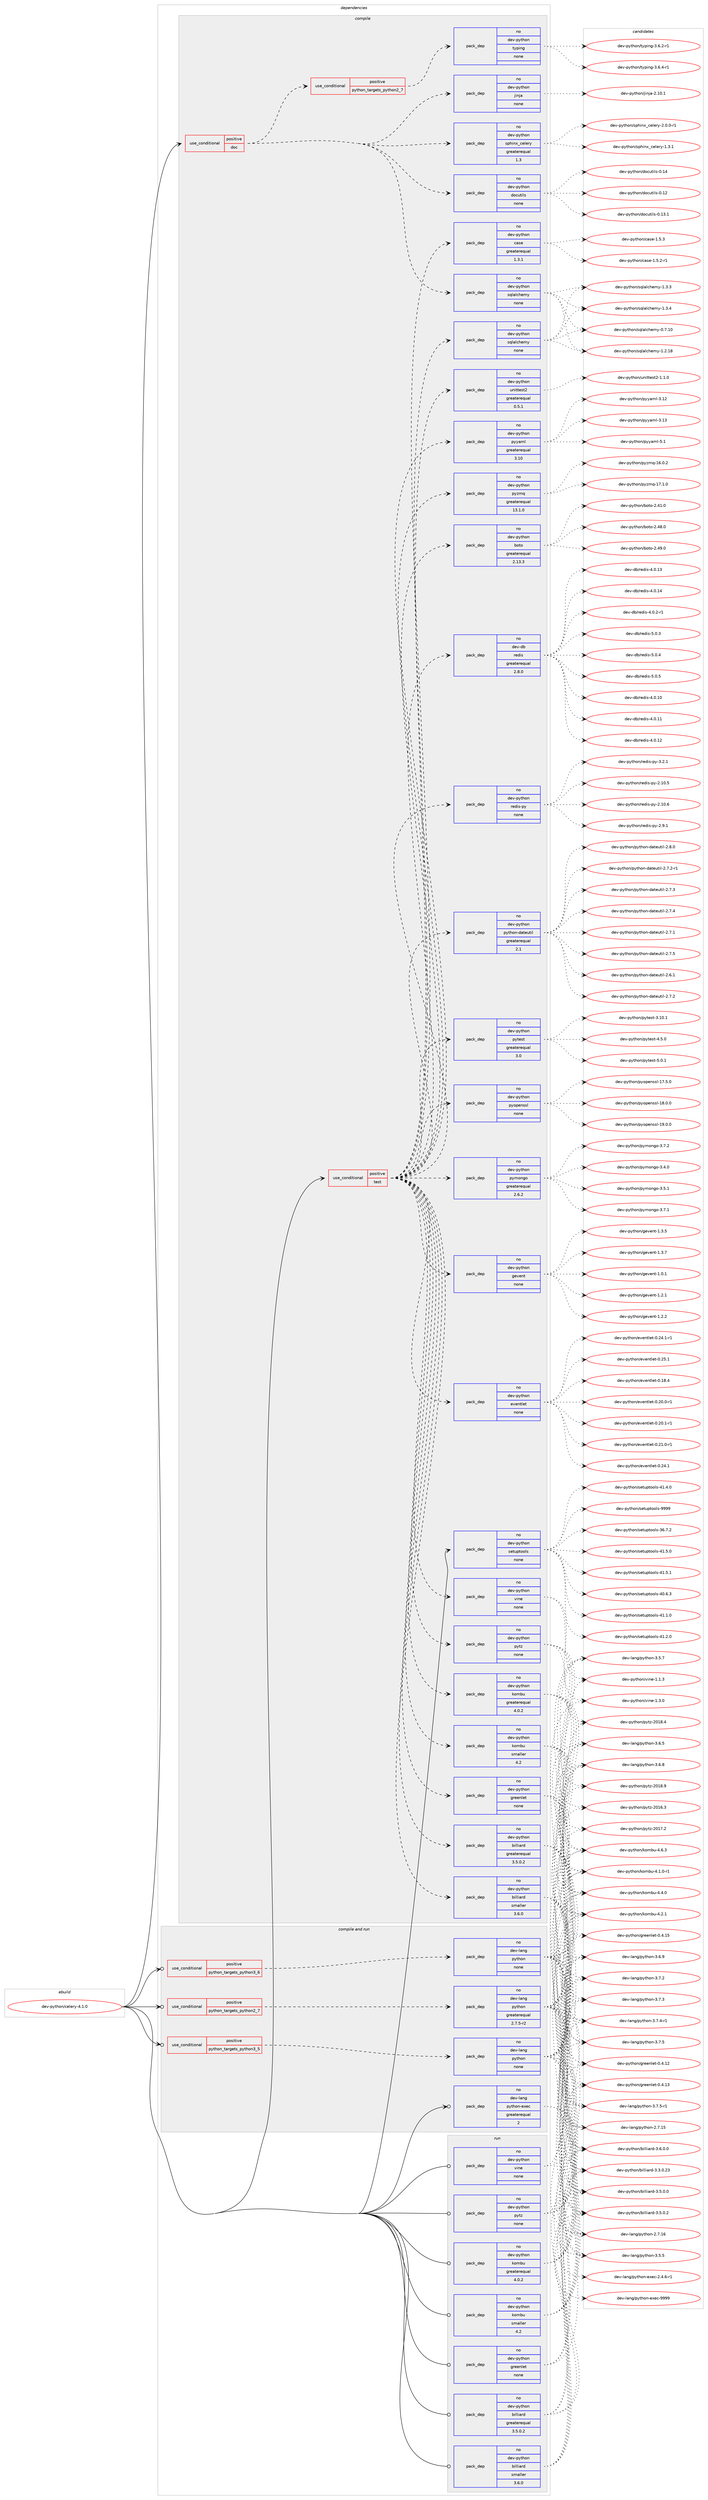 digraph prolog {

# *************
# Graph options
# *************

newrank=true;
concentrate=true;
compound=true;
graph [rankdir=LR,fontname=Helvetica,fontsize=10,ranksep=1.5];#, ranksep=2.5, nodesep=0.2];
edge  [arrowhead=vee];
node  [fontname=Helvetica,fontsize=10];

# **********
# The ebuild
# **********

subgraph cluster_leftcol {
color=gray;
rank=same;
label=<<i>ebuild</i>>;
id [label="dev-python/celery-4.1.0", color=red, width=4, href="../dev-python/celery-4.1.0.svg"];
}

# ****************
# The dependencies
# ****************

subgraph cluster_midcol {
color=gray;
label=<<i>dependencies</i>>;
subgraph cluster_compile {
fillcolor="#eeeeee";
style=filled;
label=<<i>compile</i>>;
subgraph cond137318 {
dependency598255 [label=<<TABLE BORDER="0" CELLBORDER="1" CELLSPACING="0" CELLPADDING="4"><TR><TD ROWSPAN="3" CELLPADDING="10">use_conditional</TD></TR><TR><TD>positive</TD></TR><TR><TD>doc</TD></TR></TABLE>>, shape=none, color=red];
subgraph pack449158 {
dependency598256 [label=<<TABLE BORDER="0" CELLBORDER="1" CELLSPACING="0" CELLPADDING="4" WIDTH="220"><TR><TD ROWSPAN="6" CELLPADDING="30">pack_dep</TD></TR><TR><TD WIDTH="110">no</TD></TR><TR><TD>dev-python</TD></TR><TR><TD>docutils</TD></TR><TR><TD>none</TD></TR><TR><TD></TD></TR></TABLE>>, shape=none, color=blue];
}
dependency598255:e -> dependency598256:w [weight=20,style="dashed",arrowhead="vee"];
subgraph pack449159 {
dependency598257 [label=<<TABLE BORDER="0" CELLBORDER="1" CELLSPACING="0" CELLPADDING="4" WIDTH="220"><TR><TD ROWSPAN="6" CELLPADDING="30">pack_dep</TD></TR><TR><TD WIDTH="110">no</TD></TR><TR><TD>dev-python</TD></TR><TR><TD>sphinx_celery</TD></TR><TR><TD>greaterequal</TD></TR><TR><TD>1.3</TD></TR></TABLE>>, shape=none, color=blue];
}
dependency598255:e -> dependency598257:w [weight=20,style="dashed",arrowhead="vee"];
subgraph pack449160 {
dependency598258 [label=<<TABLE BORDER="0" CELLBORDER="1" CELLSPACING="0" CELLPADDING="4" WIDTH="220"><TR><TD ROWSPAN="6" CELLPADDING="30">pack_dep</TD></TR><TR><TD WIDTH="110">no</TD></TR><TR><TD>dev-python</TD></TR><TR><TD>jinja</TD></TR><TR><TD>none</TD></TR><TR><TD></TD></TR></TABLE>>, shape=none, color=blue];
}
dependency598255:e -> dependency598258:w [weight=20,style="dashed",arrowhead="vee"];
subgraph pack449161 {
dependency598259 [label=<<TABLE BORDER="0" CELLBORDER="1" CELLSPACING="0" CELLPADDING="4" WIDTH="220"><TR><TD ROWSPAN="6" CELLPADDING="30">pack_dep</TD></TR><TR><TD WIDTH="110">no</TD></TR><TR><TD>dev-python</TD></TR><TR><TD>sqlalchemy</TD></TR><TR><TD>none</TD></TR><TR><TD></TD></TR></TABLE>>, shape=none, color=blue];
}
dependency598255:e -> dependency598259:w [weight=20,style="dashed",arrowhead="vee"];
subgraph cond137319 {
dependency598260 [label=<<TABLE BORDER="0" CELLBORDER="1" CELLSPACING="0" CELLPADDING="4"><TR><TD ROWSPAN="3" CELLPADDING="10">use_conditional</TD></TR><TR><TD>positive</TD></TR><TR><TD>python_targets_python2_7</TD></TR></TABLE>>, shape=none, color=red];
subgraph pack449162 {
dependency598261 [label=<<TABLE BORDER="0" CELLBORDER="1" CELLSPACING="0" CELLPADDING="4" WIDTH="220"><TR><TD ROWSPAN="6" CELLPADDING="30">pack_dep</TD></TR><TR><TD WIDTH="110">no</TD></TR><TR><TD>dev-python</TD></TR><TR><TD>typing</TD></TR><TR><TD>none</TD></TR><TR><TD></TD></TR></TABLE>>, shape=none, color=blue];
}
dependency598260:e -> dependency598261:w [weight=20,style="dashed",arrowhead="vee"];
}
dependency598255:e -> dependency598260:w [weight=20,style="dashed",arrowhead="vee"];
}
id:e -> dependency598255:w [weight=20,style="solid",arrowhead="vee"];
subgraph cond137320 {
dependency598262 [label=<<TABLE BORDER="0" CELLBORDER="1" CELLSPACING="0" CELLPADDING="4"><TR><TD ROWSPAN="3" CELLPADDING="10">use_conditional</TD></TR><TR><TD>positive</TD></TR><TR><TD>test</TD></TR></TABLE>>, shape=none, color=red];
subgraph pack449163 {
dependency598263 [label=<<TABLE BORDER="0" CELLBORDER="1" CELLSPACING="0" CELLPADDING="4" WIDTH="220"><TR><TD ROWSPAN="6" CELLPADDING="30">pack_dep</TD></TR><TR><TD WIDTH="110">no</TD></TR><TR><TD>dev-python</TD></TR><TR><TD>kombu</TD></TR><TR><TD>smaller</TD></TR><TR><TD>4.2</TD></TR></TABLE>>, shape=none, color=blue];
}
dependency598262:e -> dependency598263:w [weight=20,style="dashed",arrowhead="vee"];
subgraph pack449164 {
dependency598264 [label=<<TABLE BORDER="0" CELLBORDER="1" CELLSPACING="0" CELLPADDING="4" WIDTH="220"><TR><TD ROWSPAN="6" CELLPADDING="30">pack_dep</TD></TR><TR><TD WIDTH="110">no</TD></TR><TR><TD>dev-python</TD></TR><TR><TD>kombu</TD></TR><TR><TD>greaterequal</TD></TR><TR><TD>4.0.2</TD></TR></TABLE>>, shape=none, color=blue];
}
dependency598262:e -> dependency598264:w [weight=20,style="dashed",arrowhead="vee"];
subgraph pack449165 {
dependency598265 [label=<<TABLE BORDER="0" CELLBORDER="1" CELLSPACING="0" CELLPADDING="4" WIDTH="220"><TR><TD ROWSPAN="6" CELLPADDING="30">pack_dep</TD></TR><TR><TD WIDTH="110">no</TD></TR><TR><TD>dev-python</TD></TR><TR><TD>billiard</TD></TR><TR><TD>greaterequal</TD></TR><TR><TD>3.5.0.2</TD></TR></TABLE>>, shape=none, color=blue];
}
dependency598262:e -> dependency598265:w [weight=20,style="dashed",arrowhead="vee"];
subgraph pack449166 {
dependency598266 [label=<<TABLE BORDER="0" CELLBORDER="1" CELLSPACING="0" CELLPADDING="4" WIDTH="220"><TR><TD ROWSPAN="6" CELLPADDING="30">pack_dep</TD></TR><TR><TD WIDTH="110">no</TD></TR><TR><TD>dev-python</TD></TR><TR><TD>billiard</TD></TR><TR><TD>smaller</TD></TR><TR><TD>3.6.0</TD></TR></TABLE>>, shape=none, color=blue];
}
dependency598262:e -> dependency598266:w [weight=20,style="dashed",arrowhead="vee"];
subgraph pack449167 {
dependency598267 [label=<<TABLE BORDER="0" CELLBORDER="1" CELLSPACING="0" CELLPADDING="4" WIDTH="220"><TR><TD ROWSPAN="6" CELLPADDING="30">pack_dep</TD></TR><TR><TD WIDTH="110">no</TD></TR><TR><TD>dev-python</TD></TR><TR><TD>pytz</TD></TR><TR><TD>none</TD></TR><TR><TD></TD></TR></TABLE>>, shape=none, color=blue];
}
dependency598262:e -> dependency598267:w [weight=20,style="dashed",arrowhead="vee"];
subgraph pack449168 {
dependency598268 [label=<<TABLE BORDER="0" CELLBORDER="1" CELLSPACING="0" CELLPADDING="4" WIDTH="220"><TR><TD ROWSPAN="6" CELLPADDING="30">pack_dep</TD></TR><TR><TD WIDTH="110">no</TD></TR><TR><TD>dev-python</TD></TR><TR><TD>greenlet</TD></TR><TR><TD>none</TD></TR><TR><TD></TD></TR></TABLE>>, shape=none, color=blue];
}
dependency598262:e -> dependency598268:w [weight=20,style="dashed",arrowhead="vee"];
subgraph pack449169 {
dependency598269 [label=<<TABLE BORDER="0" CELLBORDER="1" CELLSPACING="0" CELLPADDING="4" WIDTH="220"><TR><TD ROWSPAN="6" CELLPADDING="30">pack_dep</TD></TR><TR><TD WIDTH="110">no</TD></TR><TR><TD>dev-python</TD></TR><TR><TD>vine</TD></TR><TR><TD>none</TD></TR><TR><TD></TD></TR></TABLE>>, shape=none, color=blue];
}
dependency598262:e -> dependency598269:w [weight=20,style="dashed",arrowhead="vee"];
subgraph pack449170 {
dependency598270 [label=<<TABLE BORDER="0" CELLBORDER="1" CELLSPACING="0" CELLPADDING="4" WIDTH="220"><TR><TD ROWSPAN="6" CELLPADDING="30">pack_dep</TD></TR><TR><TD WIDTH="110">no</TD></TR><TR><TD>dev-python</TD></TR><TR><TD>case</TD></TR><TR><TD>greaterequal</TD></TR><TR><TD>1.3.1</TD></TR></TABLE>>, shape=none, color=blue];
}
dependency598262:e -> dependency598270:w [weight=20,style="dashed",arrowhead="vee"];
subgraph pack449171 {
dependency598271 [label=<<TABLE BORDER="0" CELLBORDER="1" CELLSPACING="0" CELLPADDING="4" WIDTH="220"><TR><TD ROWSPAN="6" CELLPADDING="30">pack_dep</TD></TR><TR><TD WIDTH="110">no</TD></TR><TR><TD>dev-python</TD></TR><TR><TD>eventlet</TD></TR><TR><TD>none</TD></TR><TR><TD></TD></TR></TABLE>>, shape=none, color=blue];
}
dependency598262:e -> dependency598271:w [weight=20,style="dashed",arrowhead="vee"];
subgraph pack449172 {
dependency598272 [label=<<TABLE BORDER="0" CELLBORDER="1" CELLSPACING="0" CELLPADDING="4" WIDTH="220"><TR><TD ROWSPAN="6" CELLPADDING="30">pack_dep</TD></TR><TR><TD WIDTH="110">no</TD></TR><TR><TD>dev-python</TD></TR><TR><TD>gevent</TD></TR><TR><TD>none</TD></TR><TR><TD></TD></TR></TABLE>>, shape=none, color=blue];
}
dependency598262:e -> dependency598272:w [weight=20,style="dashed",arrowhead="vee"];
subgraph pack449173 {
dependency598273 [label=<<TABLE BORDER="0" CELLBORDER="1" CELLSPACING="0" CELLPADDING="4" WIDTH="220"><TR><TD ROWSPAN="6" CELLPADDING="30">pack_dep</TD></TR><TR><TD WIDTH="110">no</TD></TR><TR><TD>dev-python</TD></TR><TR><TD>pymongo</TD></TR><TR><TD>greaterequal</TD></TR><TR><TD>2.6.2</TD></TR></TABLE>>, shape=none, color=blue];
}
dependency598262:e -> dependency598273:w [weight=20,style="dashed",arrowhead="vee"];
subgraph pack449174 {
dependency598274 [label=<<TABLE BORDER="0" CELLBORDER="1" CELLSPACING="0" CELLPADDING="4" WIDTH="220"><TR><TD ROWSPAN="6" CELLPADDING="30">pack_dep</TD></TR><TR><TD WIDTH="110">no</TD></TR><TR><TD>dev-python</TD></TR><TR><TD>pyopenssl</TD></TR><TR><TD>none</TD></TR><TR><TD></TD></TR></TABLE>>, shape=none, color=blue];
}
dependency598262:e -> dependency598274:w [weight=20,style="dashed",arrowhead="vee"];
subgraph pack449175 {
dependency598275 [label=<<TABLE BORDER="0" CELLBORDER="1" CELLSPACING="0" CELLPADDING="4" WIDTH="220"><TR><TD ROWSPAN="6" CELLPADDING="30">pack_dep</TD></TR><TR><TD WIDTH="110">no</TD></TR><TR><TD>dev-python</TD></TR><TR><TD>pytest</TD></TR><TR><TD>greaterequal</TD></TR><TR><TD>3.0</TD></TR></TABLE>>, shape=none, color=blue];
}
dependency598262:e -> dependency598275:w [weight=20,style="dashed",arrowhead="vee"];
subgraph pack449176 {
dependency598276 [label=<<TABLE BORDER="0" CELLBORDER="1" CELLSPACING="0" CELLPADDING="4" WIDTH="220"><TR><TD ROWSPAN="6" CELLPADDING="30">pack_dep</TD></TR><TR><TD WIDTH="110">no</TD></TR><TR><TD>dev-python</TD></TR><TR><TD>python-dateutil</TD></TR><TR><TD>greaterequal</TD></TR><TR><TD>2.1</TD></TR></TABLE>>, shape=none, color=blue];
}
dependency598262:e -> dependency598276:w [weight=20,style="dashed",arrowhead="vee"];
subgraph pack449177 {
dependency598277 [label=<<TABLE BORDER="0" CELLBORDER="1" CELLSPACING="0" CELLPADDING="4" WIDTH="220"><TR><TD ROWSPAN="6" CELLPADDING="30">pack_dep</TD></TR><TR><TD WIDTH="110">no</TD></TR><TR><TD>dev-python</TD></TR><TR><TD>sqlalchemy</TD></TR><TR><TD>none</TD></TR><TR><TD></TD></TR></TABLE>>, shape=none, color=blue];
}
dependency598262:e -> dependency598277:w [weight=20,style="dashed",arrowhead="vee"];
subgraph pack449178 {
dependency598278 [label=<<TABLE BORDER="0" CELLBORDER="1" CELLSPACING="0" CELLPADDING="4" WIDTH="220"><TR><TD ROWSPAN="6" CELLPADDING="30">pack_dep</TD></TR><TR><TD WIDTH="110">no</TD></TR><TR><TD>dev-python</TD></TR><TR><TD>redis-py</TD></TR><TR><TD>none</TD></TR><TR><TD></TD></TR></TABLE>>, shape=none, color=blue];
}
dependency598262:e -> dependency598278:w [weight=20,style="dashed",arrowhead="vee"];
subgraph pack449179 {
dependency598279 [label=<<TABLE BORDER="0" CELLBORDER="1" CELLSPACING="0" CELLPADDING="4" WIDTH="220"><TR><TD ROWSPAN="6" CELLPADDING="30">pack_dep</TD></TR><TR><TD WIDTH="110">no</TD></TR><TR><TD>dev-db</TD></TR><TR><TD>redis</TD></TR><TR><TD>greaterequal</TD></TR><TR><TD>2.8.0</TD></TR></TABLE>>, shape=none, color=blue];
}
dependency598262:e -> dependency598279:w [weight=20,style="dashed",arrowhead="vee"];
subgraph pack449180 {
dependency598280 [label=<<TABLE BORDER="0" CELLBORDER="1" CELLSPACING="0" CELLPADDING="4" WIDTH="220"><TR><TD ROWSPAN="6" CELLPADDING="30">pack_dep</TD></TR><TR><TD WIDTH="110">no</TD></TR><TR><TD>dev-python</TD></TR><TR><TD>boto</TD></TR><TR><TD>greaterequal</TD></TR><TR><TD>2.13.3</TD></TR></TABLE>>, shape=none, color=blue];
}
dependency598262:e -> dependency598280:w [weight=20,style="dashed",arrowhead="vee"];
subgraph pack449181 {
dependency598281 [label=<<TABLE BORDER="0" CELLBORDER="1" CELLSPACING="0" CELLPADDING="4" WIDTH="220"><TR><TD ROWSPAN="6" CELLPADDING="30">pack_dep</TD></TR><TR><TD WIDTH="110">no</TD></TR><TR><TD>dev-python</TD></TR><TR><TD>pyzmq</TD></TR><TR><TD>greaterequal</TD></TR><TR><TD>13.1.0</TD></TR></TABLE>>, shape=none, color=blue];
}
dependency598262:e -> dependency598281:w [weight=20,style="dashed",arrowhead="vee"];
subgraph pack449182 {
dependency598282 [label=<<TABLE BORDER="0" CELLBORDER="1" CELLSPACING="0" CELLPADDING="4" WIDTH="220"><TR><TD ROWSPAN="6" CELLPADDING="30">pack_dep</TD></TR><TR><TD WIDTH="110">no</TD></TR><TR><TD>dev-python</TD></TR><TR><TD>pyyaml</TD></TR><TR><TD>greaterequal</TD></TR><TR><TD>3.10</TD></TR></TABLE>>, shape=none, color=blue];
}
dependency598262:e -> dependency598282:w [weight=20,style="dashed",arrowhead="vee"];
subgraph pack449183 {
dependency598283 [label=<<TABLE BORDER="0" CELLBORDER="1" CELLSPACING="0" CELLPADDING="4" WIDTH="220"><TR><TD ROWSPAN="6" CELLPADDING="30">pack_dep</TD></TR><TR><TD WIDTH="110">no</TD></TR><TR><TD>dev-python</TD></TR><TR><TD>unittest2</TD></TR><TR><TD>greaterequal</TD></TR><TR><TD>0.5.1</TD></TR></TABLE>>, shape=none, color=blue];
}
dependency598262:e -> dependency598283:w [weight=20,style="dashed",arrowhead="vee"];
}
id:e -> dependency598262:w [weight=20,style="solid",arrowhead="vee"];
subgraph pack449184 {
dependency598284 [label=<<TABLE BORDER="0" CELLBORDER="1" CELLSPACING="0" CELLPADDING="4" WIDTH="220"><TR><TD ROWSPAN="6" CELLPADDING="30">pack_dep</TD></TR><TR><TD WIDTH="110">no</TD></TR><TR><TD>dev-python</TD></TR><TR><TD>setuptools</TD></TR><TR><TD>none</TD></TR><TR><TD></TD></TR></TABLE>>, shape=none, color=blue];
}
id:e -> dependency598284:w [weight=20,style="solid",arrowhead="vee"];
}
subgraph cluster_compileandrun {
fillcolor="#eeeeee";
style=filled;
label=<<i>compile and run</i>>;
subgraph cond137321 {
dependency598285 [label=<<TABLE BORDER="0" CELLBORDER="1" CELLSPACING="0" CELLPADDING="4"><TR><TD ROWSPAN="3" CELLPADDING="10">use_conditional</TD></TR><TR><TD>positive</TD></TR><TR><TD>python_targets_python2_7</TD></TR></TABLE>>, shape=none, color=red];
subgraph pack449185 {
dependency598286 [label=<<TABLE BORDER="0" CELLBORDER="1" CELLSPACING="0" CELLPADDING="4" WIDTH="220"><TR><TD ROWSPAN="6" CELLPADDING="30">pack_dep</TD></TR><TR><TD WIDTH="110">no</TD></TR><TR><TD>dev-lang</TD></TR><TR><TD>python</TD></TR><TR><TD>greaterequal</TD></TR><TR><TD>2.7.5-r2</TD></TR></TABLE>>, shape=none, color=blue];
}
dependency598285:e -> dependency598286:w [weight=20,style="dashed",arrowhead="vee"];
}
id:e -> dependency598285:w [weight=20,style="solid",arrowhead="odotvee"];
subgraph cond137322 {
dependency598287 [label=<<TABLE BORDER="0" CELLBORDER="1" CELLSPACING="0" CELLPADDING="4"><TR><TD ROWSPAN="3" CELLPADDING="10">use_conditional</TD></TR><TR><TD>positive</TD></TR><TR><TD>python_targets_python3_5</TD></TR></TABLE>>, shape=none, color=red];
subgraph pack449186 {
dependency598288 [label=<<TABLE BORDER="0" CELLBORDER="1" CELLSPACING="0" CELLPADDING="4" WIDTH="220"><TR><TD ROWSPAN="6" CELLPADDING="30">pack_dep</TD></TR><TR><TD WIDTH="110">no</TD></TR><TR><TD>dev-lang</TD></TR><TR><TD>python</TD></TR><TR><TD>none</TD></TR><TR><TD></TD></TR></TABLE>>, shape=none, color=blue];
}
dependency598287:e -> dependency598288:w [weight=20,style="dashed",arrowhead="vee"];
}
id:e -> dependency598287:w [weight=20,style="solid",arrowhead="odotvee"];
subgraph cond137323 {
dependency598289 [label=<<TABLE BORDER="0" CELLBORDER="1" CELLSPACING="0" CELLPADDING="4"><TR><TD ROWSPAN="3" CELLPADDING="10">use_conditional</TD></TR><TR><TD>positive</TD></TR><TR><TD>python_targets_python3_6</TD></TR></TABLE>>, shape=none, color=red];
subgraph pack449187 {
dependency598290 [label=<<TABLE BORDER="0" CELLBORDER="1" CELLSPACING="0" CELLPADDING="4" WIDTH="220"><TR><TD ROWSPAN="6" CELLPADDING="30">pack_dep</TD></TR><TR><TD WIDTH="110">no</TD></TR><TR><TD>dev-lang</TD></TR><TR><TD>python</TD></TR><TR><TD>none</TD></TR><TR><TD></TD></TR></TABLE>>, shape=none, color=blue];
}
dependency598289:e -> dependency598290:w [weight=20,style="dashed",arrowhead="vee"];
}
id:e -> dependency598289:w [weight=20,style="solid",arrowhead="odotvee"];
subgraph pack449188 {
dependency598291 [label=<<TABLE BORDER="0" CELLBORDER="1" CELLSPACING="0" CELLPADDING="4" WIDTH="220"><TR><TD ROWSPAN="6" CELLPADDING="30">pack_dep</TD></TR><TR><TD WIDTH="110">no</TD></TR><TR><TD>dev-lang</TD></TR><TR><TD>python-exec</TD></TR><TR><TD>greaterequal</TD></TR><TR><TD>2</TD></TR></TABLE>>, shape=none, color=blue];
}
id:e -> dependency598291:w [weight=20,style="solid",arrowhead="odotvee"];
}
subgraph cluster_run {
fillcolor="#eeeeee";
style=filled;
label=<<i>run</i>>;
subgraph pack449189 {
dependency598292 [label=<<TABLE BORDER="0" CELLBORDER="1" CELLSPACING="0" CELLPADDING="4" WIDTH="220"><TR><TD ROWSPAN="6" CELLPADDING="30">pack_dep</TD></TR><TR><TD WIDTH="110">no</TD></TR><TR><TD>dev-python</TD></TR><TR><TD>billiard</TD></TR><TR><TD>greaterequal</TD></TR><TR><TD>3.5.0.2</TD></TR></TABLE>>, shape=none, color=blue];
}
id:e -> dependency598292:w [weight=20,style="solid",arrowhead="odot"];
subgraph pack449190 {
dependency598293 [label=<<TABLE BORDER="0" CELLBORDER="1" CELLSPACING="0" CELLPADDING="4" WIDTH="220"><TR><TD ROWSPAN="6" CELLPADDING="30">pack_dep</TD></TR><TR><TD WIDTH="110">no</TD></TR><TR><TD>dev-python</TD></TR><TR><TD>billiard</TD></TR><TR><TD>smaller</TD></TR><TR><TD>3.6.0</TD></TR></TABLE>>, shape=none, color=blue];
}
id:e -> dependency598293:w [weight=20,style="solid",arrowhead="odot"];
subgraph pack449191 {
dependency598294 [label=<<TABLE BORDER="0" CELLBORDER="1" CELLSPACING="0" CELLPADDING="4" WIDTH="220"><TR><TD ROWSPAN="6" CELLPADDING="30">pack_dep</TD></TR><TR><TD WIDTH="110">no</TD></TR><TR><TD>dev-python</TD></TR><TR><TD>greenlet</TD></TR><TR><TD>none</TD></TR><TR><TD></TD></TR></TABLE>>, shape=none, color=blue];
}
id:e -> dependency598294:w [weight=20,style="solid",arrowhead="odot"];
subgraph pack449192 {
dependency598295 [label=<<TABLE BORDER="0" CELLBORDER="1" CELLSPACING="0" CELLPADDING="4" WIDTH="220"><TR><TD ROWSPAN="6" CELLPADDING="30">pack_dep</TD></TR><TR><TD WIDTH="110">no</TD></TR><TR><TD>dev-python</TD></TR><TR><TD>kombu</TD></TR><TR><TD>greaterequal</TD></TR><TR><TD>4.0.2</TD></TR></TABLE>>, shape=none, color=blue];
}
id:e -> dependency598295:w [weight=20,style="solid",arrowhead="odot"];
subgraph pack449193 {
dependency598296 [label=<<TABLE BORDER="0" CELLBORDER="1" CELLSPACING="0" CELLPADDING="4" WIDTH="220"><TR><TD ROWSPAN="6" CELLPADDING="30">pack_dep</TD></TR><TR><TD WIDTH="110">no</TD></TR><TR><TD>dev-python</TD></TR><TR><TD>kombu</TD></TR><TR><TD>smaller</TD></TR><TR><TD>4.2</TD></TR></TABLE>>, shape=none, color=blue];
}
id:e -> dependency598296:w [weight=20,style="solid",arrowhead="odot"];
subgraph pack449194 {
dependency598297 [label=<<TABLE BORDER="0" CELLBORDER="1" CELLSPACING="0" CELLPADDING="4" WIDTH="220"><TR><TD ROWSPAN="6" CELLPADDING="30">pack_dep</TD></TR><TR><TD WIDTH="110">no</TD></TR><TR><TD>dev-python</TD></TR><TR><TD>pytz</TD></TR><TR><TD>none</TD></TR><TR><TD></TD></TR></TABLE>>, shape=none, color=blue];
}
id:e -> dependency598297:w [weight=20,style="solid",arrowhead="odot"];
subgraph pack449195 {
dependency598298 [label=<<TABLE BORDER="0" CELLBORDER="1" CELLSPACING="0" CELLPADDING="4" WIDTH="220"><TR><TD ROWSPAN="6" CELLPADDING="30">pack_dep</TD></TR><TR><TD WIDTH="110">no</TD></TR><TR><TD>dev-python</TD></TR><TR><TD>vine</TD></TR><TR><TD>none</TD></TR><TR><TD></TD></TR></TABLE>>, shape=none, color=blue];
}
id:e -> dependency598298:w [weight=20,style="solid",arrowhead="odot"];
}
}

# **************
# The candidates
# **************

subgraph cluster_choices {
rank=same;
color=gray;
label=<<i>candidates</i>>;

subgraph choice449158 {
color=black;
nodesep=1;
choice1001011184511212111610411111047100111991171161051081154548464950 [label="dev-python/docutils-0.12", color=red, width=4,href="../dev-python/docutils-0.12.svg"];
choice10010111845112121116104111110471001119911711610510811545484649514649 [label="dev-python/docutils-0.13.1", color=red, width=4,href="../dev-python/docutils-0.13.1.svg"];
choice1001011184511212111610411111047100111991171161051081154548464952 [label="dev-python/docutils-0.14", color=red, width=4,href="../dev-python/docutils-0.14.svg"];
dependency598256:e -> choice1001011184511212111610411111047100111991171161051081154548464950:w [style=dotted,weight="100"];
dependency598256:e -> choice10010111845112121116104111110471001119911711610510811545484649514649:w [style=dotted,weight="100"];
dependency598256:e -> choice1001011184511212111610411111047100111991171161051081154548464952:w [style=dotted,weight="100"];
}
subgraph choice449159 {
color=black;
nodesep=1;
choice10010111845112121116104111110471151121041051101209599101108101114121454946514649 [label="dev-python/sphinx_celery-1.3.1", color=red, width=4,href="../dev-python/sphinx_celery-1.3.1.svg"];
choice100101118451121211161041111104711511210410511012095991011081011141214550464846484511449 [label="dev-python/sphinx_celery-2.0.0-r1", color=red, width=4,href="../dev-python/sphinx_celery-2.0.0-r1.svg"];
dependency598257:e -> choice10010111845112121116104111110471151121041051101209599101108101114121454946514649:w [style=dotted,weight="100"];
dependency598257:e -> choice100101118451121211161041111104711511210410511012095991011081011141214550464846484511449:w [style=dotted,weight="100"];
}
subgraph choice449160 {
color=black;
nodesep=1;
choice10010111845112121116104111110471061051101069745504649484649 [label="dev-python/jinja-2.10.1", color=red, width=4,href="../dev-python/jinja-2.10.1.svg"];
dependency598258:e -> choice10010111845112121116104111110471061051101069745504649484649:w [style=dotted,weight="100"];
}
subgraph choice449161 {
color=black;
nodesep=1;
choice1001011184511212111610411111047115113108971089910410110912145484655464948 [label="dev-python/sqlalchemy-0.7.10", color=red, width=4,href="../dev-python/sqlalchemy-0.7.10.svg"];
choice1001011184511212111610411111047115113108971089910410110912145494650464956 [label="dev-python/sqlalchemy-1.2.18", color=red, width=4,href="../dev-python/sqlalchemy-1.2.18.svg"];
choice10010111845112121116104111110471151131089710899104101109121454946514651 [label="dev-python/sqlalchemy-1.3.3", color=red, width=4,href="../dev-python/sqlalchemy-1.3.3.svg"];
choice10010111845112121116104111110471151131089710899104101109121454946514652 [label="dev-python/sqlalchemy-1.3.4", color=red, width=4,href="../dev-python/sqlalchemy-1.3.4.svg"];
dependency598259:e -> choice1001011184511212111610411111047115113108971089910410110912145484655464948:w [style=dotted,weight="100"];
dependency598259:e -> choice1001011184511212111610411111047115113108971089910410110912145494650464956:w [style=dotted,weight="100"];
dependency598259:e -> choice10010111845112121116104111110471151131089710899104101109121454946514651:w [style=dotted,weight="100"];
dependency598259:e -> choice10010111845112121116104111110471151131089710899104101109121454946514652:w [style=dotted,weight="100"];
}
subgraph choice449162 {
color=black;
nodesep=1;
choice10010111845112121116104111110471161211121051101034551465446504511449 [label="dev-python/typing-3.6.2-r1", color=red, width=4,href="../dev-python/typing-3.6.2-r1.svg"];
choice10010111845112121116104111110471161211121051101034551465446524511449 [label="dev-python/typing-3.6.4-r1", color=red, width=4,href="../dev-python/typing-3.6.4-r1.svg"];
dependency598261:e -> choice10010111845112121116104111110471161211121051101034551465446504511449:w [style=dotted,weight="100"];
dependency598261:e -> choice10010111845112121116104111110471161211121051101034551465446524511449:w [style=dotted,weight="100"];
}
subgraph choice449163 {
color=black;
nodesep=1;
choice1001011184511212111610411111047107111109981174552464946484511449 [label="dev-python/kombu-4.1.0-r1", color=red, width=4,href="../dev-python/kombu-4.1.0-r1.svg"];
choice100101118451121211161041111104710711110998117455246504649 [label="dev-python/kombu-4.2.1", color=red, width=4,href="../dev-python/kombu-4.2.1.svg"];
choice100101118451121211161041111104710711110998117455246524648 [label="dev-python/kombu-4.4.0", color=red, width=4,href="../dev-python/kombu-4.4.0.svg"];
choice100101118451121211161041111104710711110998117455246544651 [label="dev-python/kombu-4.6.3", color=red, width=4,href="../dev-python/kombu-4.6.3.svg"];
dependency598263:e -> choice1001011184511212111610411111047107111109981174552464946484511449:w [style=dotted,weight="100"];
dependency598263:e -> choice100101118451121211161041111104710711110998117455246504649:w [style=dotted,weight="100"];
dependency598263:e -> choice100101118451121211161041111104710711110998117455246524648:w [style=dotted,weight="100"];
dependency598263:e -> choice100101118451121211161041111104710711110998117455246544651:w [style=dotted,weight="100"];
}
subgraph choice449164 {
color=black;
nodesep=1;
choice1001011184511212111610411111047107111109981174552464946484511449 [label="dev-python/kombu-4.1.0-r1", color=red, width=4,href="../dev-python/kombu-4.1.0-r1.svg"];
choice100101118451121211161041111104710711110998117455246504649 [label="dev-python/kombu-4.2.1", color=red, width=4,href="../dev-python/kombu-4.2.1.svg"];
choice100101118451121211161041111104710711110998117455246524648 [label="dev-python/kombu-4.4.0", color=red, width=4,href="../dev-python/kombu-4.4.0.svg"];
choice100101118451121211161041111104710711110998117455246544651 [label="dev-python/kombu-4.6.3", color=red, width=4,href="../dev-python/kombu-4.6.3.svg"];
dependency598264:e -> choice1001011184511212111610411111047107111109981174552464946484511449:w [style=dotted,weight="100"];
dependency598264:e -> choice100101118451121211161041111104710711110998117455246504649:w [style=dotted,weight="100"];
dependency598264:e -> choice100101118451121211161041111104710711110998117455246524648:w [style=dotted,weight="100"];
dependency598264:e -> choice100101118451121211161041111104710711110998117455246544651:w [style=dotted,weight="100"];
}
subgraph choice449165 {
color=black;
nodesep=1;
choice10010111845112121116104111110479810510810810597114100455146514648465051 [label="dev-python/billiard-3.3.0.23", color=red, width=4,href="../dev-python/billiard-3.3.0.23.svg"];
choice100101118451121211161041111104798105108108105971141004551465346484648 [label="dev-python/billiard-3.5.0.0", color=red, width=4,href="../dev-python/billiard-3.5.0.0.svg"];
choice100101118451121211161041111104798105108108105971141004551465346484650 [label="dev-python/billiard-3.5.0.2", color=red, width=4,href="../dev-python/billiard-3.5.0.2.svg"];
choice100101118451121211161041111104798105108108105971141004551465446484648 [label="dev-python/billiard-3.6.0.0", color=red, width=4,href="../dev-python/billiard-3.6.0.0.svg"];
dependency598265:e -> choice10010111845112121116104111110479810510810810597114100455146514648465051:w [style=dotted,weight="100"];
dependency598265:e -> choice100101118451121211161041111104798105108108105971141004551465346484648:w [style=dotted,weight="100"];
dependency598265:e -> choice100101118451121211161041111104798105108108105971141004551465346484650:w [style=dotted,weight="100"];
dependency598265:e -> choice100101118451121211161041111104798105108108105971141004551465446484648:w [style=dotted,weight="100"];
}
subgraph choice449166 {
color=black;
nodesep=1;
choice10010111845112121116104111110479810510810810597114100455146514648465051 [label="dev-python/billiard-3.3.0.23", color=red, width=4,href="../dev-python/billiard-3.3.0.23.svg"];
choice100101118451121211161041111104798105108108105971141004551465346484648 [label="dev-python/billiard-3.5.0.0", color=red, width=4,href="../dev-python/billiard-3.5.0.0.svg"];
choice100101118451121211161041111104798105108108105971141004551465346484650 [label="dev-python/billiard-3.5.0.2", color=red, width=4,href="../dev-python/billiard-3.5.0.2.svg"];
choice100101118451121211161041111104798105108108105971141004551465446484648 [label="dev-python/billiard-3.6.0.0", color=red, width=4,href="../dev-python/billiard-3.6.0.0.svg"];
dependency598266:e -> choice10010111845112121116104111110479810510810810597114100455146514648465051:w [style=dotted,weight="100"];
dependency598266:e -> choice100101118451121211161041111104798105108108105971141004551465346484648:w [style=dotted,weight="100"];
dependency598266:e -> choice100101118451121211161041111104798105108108105971141004551465346484650:w [style=dotted,weight="100"];
dependency598266:e -> choice100101118451121211161041111104798105108108105971141004551465446484648:w [style=dotted,weight="100"];
}
subgraph choice449167 {
color=black;
nodesep=1;
choice100101118451121211161041111104711212111612245504849544651 [label="dev-python/pytz-2016.3", color=red, width=4,href="../dev-python/pytz-2016.3.svg"];
choice100101118451121211161041111104711212111612245504849554650 [label="dev-python/pytz-2017.2", color=red, width=4,href="../dev-python/pytz-2017.2.svg"];
choice100101118451121211161041111104711212111612245504849564652 [label="dev-python/pytz-2018.4", color=red, width=4,href="../dev-python/pytz-2018.4.svg"];
choice100101118451121211161041111104711212111612245504849564657 [label="dev-python/pytz-2018.9", color=red, width=4,href="../dev-python/pytz-2018.9.svg"];
dependency598267:e -> choice100101118451121211161041111104711212111612245504849544651:w [style=dotted,weight="100"];
dependency598267:e -> choice100101118451121211161041111104711212111612245504849554650:w [style=dotted,weight="100"];
dependency598267:e -> choice100101118451121211161041111104711212111612245504849564652:w [style=dotted,weight="100"];
dependency598267:e -> choice100101118451121211161041111104711212111612245504849564657:w [style=dotted,weight="100"];
}
subgraph choice449168 {
color=black;
nodesep=1;
choice100101118451121211161041111104710311410110111010810111645484652464950 [label="dev-python/greenlet-0.4.12", color=red, width=4,href="../dev-python/greenlet-0.4.12.svg"];
choice100101118451121211161041111104710311410110111010810111645484652464951 [label="dev-python/greenlet-0.4.13", color=red, width=4,href="../dev-python/greenlet-0.4.13.svg"];
choice100101118451121211161041111104710311410110111010810111645484652464953 [label="dev-python/greenlet-0.4.15", color=red, width=4,href="../dev-python/greenlet-0.4.15.svg"];
dependency598268:e -> choice100101118451121211161041111104710311410110111010810111645484652464950:w [style=dotted,weight="100"];
dependency598268:e -> choice100101118451121211161041111104710311410110111010810111645484652464951:w [style=dotted,weight="100"];
dependency598268:e -> choice100101118451121211161041111104710311410110111010810111645484652464953:w [style=dotted,weight="100"];
}
subgraph choice449169 {
color=black;
nodesep=1;
choice1001011184511212111610411111047118105110101454946494651 [label="dev-python/vine-1.1.3", color=red, width=4,href="../dev-python/vine-1.1.3.svg"];
choice1001011184511212111610411111047118105110101454946514648 [label="dev-python/vine-1.3.0", color=red, width=4,href="../dev-python/vine-1.3.0.svg"];
dependency598269:e -> choice1001011184511212111610411111047118105110101454946494651:w [style=dotted,weight="100"];
dependency598269:e -> choice1001011184511212111610411111047118105110101454946514648:w [style=dotted,weight="100"];
}
subgraph choice449170 {
color=black;
nodesep=1;
choice100101118451121211161041111104799971151014549465346504511449 [label="dev-python/case-1.5.2-r1", color=red, width=4,href="../dev-python/case-1.5.2-r1.svg"];
choice10010111845112121116104111110479997115101454946534651 [label="dev-python/case-1.5.3", color=red, width=4,href="../dev-python/case-1.5.3.svg"];
dependency598270:e -> choice100101118451121211161041111104799971151014549465346504511449:w [style=dotted,weight="100"];
dependency598270:e -> choice10010111845112121116104111110479997115101454946534651:w [style=dotted,weight="100"];
}
subgraph choice449171 {
color=black;
nodesep=1;
choice100101118451121211161041111104710111810111011610810111645484649564652 [label="dev-python/eventlet-0.18.4", color=red, width=4,href="../dev-python/eventlet-0.18.4.svg"];
choice1001011184511212111610411111047101118101110116108101116454846504846484511449 [label="dev-python/eventlet-0.20.0-r1", color=red, width=4,href="../dev-python/eventlet-0.20.0-r1.svg"];
choice1001011184511212111610411111047101118101110116108101116454846504846494511449 [label="dev-python/eventlet-0.20.1-r1", color=red, width=4,href="../dev-python/eventlet-0.20.1-r1.svg"];
choice1001011184511212111610411111047101118101110116108101116454846504946484511449 [label="dev-python/eventlet-0.21.0-r1", color=red, width=4,href="../dev-python/eventlet-0.21.0-r1.svg"];
choice100101118451121211161041111104710111810111011610810111645484650524649 [label="dev-python/eventlet-0.24.1", color=red, width=4,href="../dev-python/eventlet-0.24.1.svg"];
choice1001011184511212111610411111047101118101110116108101116454846505246494511449 [label="dev-python/eventlet-0.24.1-r1", color=red, width=4,href="../dev-python/eventlet-0.24.1-r1.svg"];
choice100101118451121211161041111104710111810111011610810111645484650534649 [label="dev-python/eventlet-0.25.1", color=red, width=4,href="../dev-python/eventlet-0.25.1.svg"];
dependency598271:e -> choice100101118451121211161041111104710111810111011610810111645484649564652:w [style=dotted,weight="100"];
dependency598271:e -> choice1001011184511212111610411111047101118101110116108101116454846504846484511449:w [style=dotted,weight="100"];
dependency598271:e -> choice1001011184511212111610411111047101118101110116108101116454846504846494511449:w [style=dotted,weight="100"];
dependency598271:e -> choice1001011184511212111610411111047101118101110116108101116454846504946484511449:w [style=dotted,weight="100"];
dependency598271:e -> choice100101118451121211161041111104710111810111011610810111645484650524649:w [style=dotted,weight="100"];
dependency598271:e -> choice1001011184511212111610411111047101118101110116108101116454846505246494511449:w [style=dotted,weight="100"];
dependency598271:e -> choice100101118451121211161041111104710111810111011610810111645484650534649:w [style=dotted,weight="100"];
}
subgraph choice449172 {
color=black;
nodesep=1;
choice1001011184511212111610411111047103101118101110116454946484649 [label="dev-python/gevent-1.0.1", color=red, width=4,href="../dev-python/gevent-1.0.1.svg"];
choice1001011184511212111610411111047103101118101110116454946504649 [label="dev-python/gevent-1.2.1", color=red, width=4,href="../dev-python/gevent-1.2.1.svg"];
choice1001011184511212111610411111047103101118101110116454946504650 [label="dev-python/gevent-1.2.2", color=red, width=4,href="../dev-python/gevent-1.2.2.svg"];
choice1001011184511212111610411111047103101118101110116454946514653 [label="dev-python/gevent-1.3.5", color=red, width=4,href="../dev-python/gevent-1.3.5.svg"];
choice1001011184511212111610411111047103101118101110116454946514655 [label="dev-python/gevent-1.3.7", color=red, width=4,href="../dev-python/gevent-1.3.7.svg"];
dependency598272:e -> choice1001011184511212111610411111047103101118101110116454946484649:w [style=dotted,weight="100"];
dependency598272:e -> choice1001011184511212111610411111047103101118101110116454946504649:w [style=dotted,weight="100"];
dependency598272:e -> choice1001011184511212111610411111047103101118101110116454946504650:w [style=dotted,weight="100"];
dependency598272:e -> choice1001011184511212111610411111047103101118101110116454946514653:w [style=dotted,weight="100"];
dependency598272:e -> choice1001011184511212111610411111047103101118101110116454946514655:w [style=dotted,weight="100"];
}
subgraph choice449173 {
color=black;
nodesep=1;
choice1001011184511212111610411111047112121109111110103111455146524648 [label="dev-python/pymongo-3.4.0", color=red, width=4,href="../dev-python/pymongo-3.4.0.svg"];
choice1001011184511212111610411111047112121109111110103111455146534649 [label="dev-python/pymongo-3.5.1", color=red, width=4,href="../dev-python/pymongo-3.5.1.svg"];
choice1001011184511212111610411111047112121109111110103111455146554649 [label="dev-python/pymongo-3.7.1", color=red, width=4,href="../dev-python/pymongo-3.7.1.svg"];
choice1001011184511212111610411111047112121109111110103111455146554650 [label="dev-python/pymongo-3.7.2", color=red, width=4,href="../dev-python/pymongo-3.7.2.svg"];
dependency598273:e -> choice1001011184511212111610411111047112121109111110103111455146524648:w [style=dotted,weight="100"];
dependency598273:e -> choice1001011184511212111610411111047112121109111110103111455146534649:w [style=dotted,weight="100"];
dependency598273:e -> choice1001011184511212111610411111047112121109111110103111455146554649:w [style=dotted,weight="100"];
dependency598273:e -> choice1001011184511212111610411111047112121109111110103111455146554650:w [style=dotted,weight="100"];
}
subgraph choice449174 {
color=black;
nodesep=1;
choice100101118451121211161041111104711212111111210111011511510845495546534648 [label="dev-python/pyopenssl-17.5.0", color=red, width=4,href="../dev-python/pyopenssl-17.5.0.svg"];
choice100101118451121211161041111104711212111111210111011511510845495646484648 [label="dev-python/pyopenssl-18.0.0", color=red, width=4,href="../dev-python/pyopenssl-18.0.0.svg"];
choice100101118451121211161041111104711212111111210111011511510845495746484648 [label="dev-python/pyopenssl-19.0.0", color=red, width=4,href="../dev-python/pyopenssl-19.0.0.svg"];
dependency598274:e -> choice100101118451121211161041111104711212111111210111011511510845495546534648:w [style=dotted,weight="100"];
dependency598274:e -> choice100101118451121211161041111104711212111111210111011511510845495646484648:w [style=dotted,weight="100"];
dependency598274:e -> choice100101118451121211161041111104711212111111210111011511510845495746484648:w [style=dotted,weight="100"];
}
subgraph choice449175 {
color=black;
nodesep=1;
choice100101118451121211161041111104711212111610111511645514649484649 [label="dev-python/pytest-3.10.1", color=red, width=4,href="../dev-python/pytest-3.10.1.svg"];
choice1001011184511212111610411111047112121116101115116455246534648 [label="dev-python/pytest-4.5.0", color=red, width=4,href="../dev-python/pytest-4.5.0.svg"];
choice1001011184511212111610411111047112121116101115116455346484649 [label="dev-python/pytest-5.0.1", color=red, width=4,href="../dev-python/pytest-5.0.1.svg"];
dependency598275:e -> choice100101118451121211161041111104711212111610111511645514649484649:w [style=dotted,weight="100"];
dependency598275:e -> choice1001011184511212111610411111047112121116101115116455246534648:w [style=dotted,weight="100"];
dependency598275:e -> choice1001011184511212111610411111047112121116101115116455346484649:w [style=dotted,weight="100"];
}
subgraph choice449176 {
color=black;
nodesep=1;
choice10010111845112121116104111110471121211161041111104510097116101117116105108455046544649 [label="dev-python/python-dateutil-2.6.1", color=red, width=4,href="../dev-python/python-dateutil-2.6.1.svg"];
choice10010111845112121116104111110471121211161041111104510097116101117116105108455046554649 [label="dev-python/python-dateutil-2.7.1", color=red, width=4,href="../dev-python/python-dateutil-2.7.1.svg"];
choice10010111845112121116104111110471121211161041111104510097116101117116105108455046554650 [label="dev-python/python-dateutil-2.7.2", color=red, width=4,href="../dev-python/python-dateutil-2.7.2.svg"];
choice100101118451121211161041111104711212111610411111045100971161011171161051084550465546504511449 [label="dev-python/python-dateutil-2.7.2-r1", color=red, width=4,href="../dev-python/python-dateutil-2.7.2-r1.svg"];
choice10010111845112121116104111110471121211161041111104510097116101117116105108455046554651 [label="dev-python/python-dateutil-2.7.3", color=red, width=4,href="../dev-python/python-dateutil-2.7.3.svg"];
choice10010111845112121116104111110471121211161041111104510097116101117116105108455046554652 [label="dev-python/python-dateutil-2.7.4", color=red, width=4,href="../dev-python/python-dateutil-2.7.4.svg"];
choice10010111845112121116104111110471121211161041111104510097116101117116105108455046554653 [label="dev-python/python-dateutil-2.7.5", color=red, width=4,href="../dev-python/python-dateutil-2.7.5.svg"];
choice10010111845112121116104111110471121211161041111104510097116101117116105108455046564648 [label="dev-python/python-dateutil-2.8.0", color=red, width=4,href="../dev-python/python-dateutil-2.8.0.svg"];
dependency598276:e -> choice10010111845112121116104111110471121211161041111104510097116101117116105108455046544649:w [style=dotted,weight="100"];
dependency598276:e -> choice10010111845112121116104111110471121211161041111104510097116101117116105108455046554649:w [style=dotted,weight="100"];
dependency598276:e -> choice10010111845112121116104111110471121211161041111104510097116101117116105108455046554650:w [style=dotted,weight="100"];
dependency598276:e -> choice100101118451121211161041111104711212111610411111045100971161011171161051084550465546504511449:w [style=dotted,weight="100"];
dependency598276:e -> choice10010111845112121116104111110471121211161041111104510097116101117116105108455046554651:w [style=dotted,weight="100"];
dependency598276:e -> choice10010111845112121116104111110471121211161041111104510097116101117116105108455046554652:w [style=dotted,weight="100"];
dependency598276:e -> choice10010111845112121116104111110471121211161041111104510097116101117116105108455046554653:w [style=dotted,weight="100"];
dependency598276:e -> choice10010111845112121116104111110471121211161041111104510097116101117116105108455046564648:w [style=dotted,weight="100"];
}
subgraph choice449177 {
color=black;
nodesep=1;
choice1001011184511212111610411111047115113108971089910410110912145484655464948 [label="dev-python/sqlalchemy-0.7.10", color=red, width=4,href="../dev-python/sqlalchemy-0.7.10.svg"];
choice1001011184511212111610411111047115113108971089910410110912145494650464956 [label="dev-python/sqlalchemy-1.2.18", color=red, width=4,href="../dev-python/sqlalchemy-1.2.18.svg"];
choice10010111845112121116104111110471151131089710899104101109121454946514651 [label="dev-python/sqlalchemy-1.3.3", color=red, width=4,href="../dev-python/sqlalchemy-1.3.3.svg"];
choice10010111845112121116104111110471151131089710899104101109121454946514652 [label="dev-python/sqlalchemy-1.3.4", color=red, width=4,href="../dev-python/sqlalchemy-1.3.4.svg"];
dependency598277:e -> choice1001011184511212111610411111047115113108971089910410110912145484655464948:w [style=dotted,weight="100"];
dependency598277:e -> choice1001011184511212111610411111047115113108971089910410110912145494650464956:w [style=dotted,weight="100"];
dependency598277:e -> choice10010111845112121116104111110471151131089710899104101109121454946514651:w [style=dotted,weight="100"];
dependency598277:e -> choice10010111845112121116104111110471151131089710899104101109121454946514652:w [style=dotted,weight="100"];
}
subgraph choice449178 {
color=black;
nodesep=1;
choice10010111845112121116104111110471141011001051154511212145504649484653 [label="dev-python/redis-py-2.10.5", color=red, width=4,href="../dev-python/redis-py-2.10.5.svg"];
choice10010111845112121116104111110471141011001051154511212145504649484654 [label="dev-python/redis-py-2.10.6", color=red, width=4,href="../dev-python/redis-py-2.10.6.svg"];
choice100101118451121211161041111104711410110010511545112121455046574649 [label="dev-python/redis-py-2.9.1", color=red, width=4,href="../dev-python/redis-py-2.9.1.svg"];
choice100101118451121211161041111104711410110010511545112121455146504649 [label="dev-python/redis-py-3.2.1", color=red, width=4,href="../dev-python/redis-py-3.2.1.svg"];
dependency598278:e -> choice10010111845112121116104111110471141011001051154511212145504649484653:w [style=dotted,weight="100"];
dependency598278:e -> choice10010111845112121116104111110471141011001051154511212145504649484654:w [style=dotted,weight="100"];
dependency598278:e -> choice100101118451121211161041111104711410110010511545112121455046574649:w [style=dotted,weight="100"];
dependency598278:e -> choice100101118451121211161041111104711410110010511545112121455146504649:w [style=dotted,weight="100"];
}
subgraph choice449179 {
color=black;
nodesep=1;
choice10010111845100984711410110010511545524648464948 [label="dev-db/redis-4.0.10", color=red, width=4,href="../dev-db/redis-4.0.10.svg"];
choice10010111845100984711410110010511545524648464949 [label="dev-db/redis-4.0.11", color=red, width=4,href="../dev-db/redis-4.0.11.svg"];
choice10010111845100984711410110010511545524648464950 [label="dev-db/redis-4.0.12", color=red, width=4,href="../dev-db/redis-4.0.12.svg"];
choice10010111845100984711410110010511545524648464951 [label="dev-db/redis-4.0.13", color=red, width=4,href="../dev-db/redis-4.0.13.svg"];
choice10010111845100984711410110010511545524648464952 [label="dev-db/redis-4.0.14", color=red, width=4,href="../dev-db/redis-4.0.14.svg"];
choice1001011184510098471141011001051154552464846504511449 [label="dev-db/redis-4.0.2-r1", color=red, width=4,href="../dev-db/redis-4.0.2-r1.svg"];
choice100101118451009847114101100105115455346484651 [label="dev-db/redis-5.0.3", color=red, width=4,href="../dev-db/redis-5.0.3.svg"];
choice100101118451009847114101100105115455346484652 [label="dev-db/redis-5.0.4", color=red, width=4,href="../dev-db/redis-5.0.4.svg"];
choice100101118451009847114101100105115455346484653 [label="dev-db/redis-5.0.5", color=red, width=4,href="../dev-db/redis-5.0.5.svg"];
dependency598279:e -> choice10010111845100984711410110010511545524648464948:w [style=dotted,weight="100"];
dependency598279:e -> choice10010111845100984711410110010511545524648464949:w [style=dotted,weight="100"];
dependency598279:e -> choice10010111845100984711410110010511545524648464950:w [style=dotted,weight="100"];
dependency598279:e -> choice10010111845100984711410110010511545524648464951:w [style=dotted,weight="100"];
dependency598279:e -> choice10010111845100984711410110010511545524648464952:w [style=dotted,weight="100"];
dependency598279:e -> choice1001011184510098471141011001051154552464846504511449:w [style=dotted,weight="100"];
dependency598279:e -> choice100101118451009847114101100105115455346484651:w [style=dotted,weight="100"];
dependency598279:e -> choice100101118451009847114101100105115455346484652:w [style=dotted,weight="100"];
dependency598279:e -> choice100101118451009847114101100105115455346484653:w [style=dotted,weight="100"];
}
subgraph choice449180 {
color=black;
nodesep=1;
choice10010111845112121116104111110479811111611145504652494648 [label="dev-python/boto-2.41.0", color=red, width=4,href="../dev-python/boto-2.41.0.svg"];
choice10010111845112121116104111110479811111611145504652564648 [label="dev-python/boto-2.48.0", color=red, width=4,href="../dev-python/boto-2.48.0.svg"];
choice10010111845112121116104111110479811111611145504652574648 [label="dev-python/boto-2.49.0", color=red, width=4,href="../dev-python/boto-2.49.0.svg"];
dependency598280:e -> choice10010111845112121116104111110479811111611145504652494648:w [style=dotted,weight="100"];
dependency598280:e -> choice10010111845112121116104111110479811111611145504652564648:w [style=dotted,weight="100"];
dependency598280:e -> choice10010111845112121116104111110479811111611145504652574648:w [style=dotted,weight="100"];
}
subgraph choice449181 {
color=black;
nodesep=1;
choice100101118451121211161041111104711212112210911345495446484650 [label="dev-python/pyzmq-16.0.2", color=red, width=4,href="../dev-python/pyzmq-16.0.2.svg"];
choice100101118451121211161041111104711212112210911345495546494648 [label="dev-python/pyzmq-17.1.0", color=red, width=4,href="../dev-python/pyzmq-17.1.0.svg"];
dependency598281:e -> choice100101118451121211161041111104711212112210911345495446484650:w [style=dotted,weight="100"];
dependency598281:e -> choice100101118451121211161041111104711212112210911345495546494648:w [style=dotted,weight="100"];
}
subgraph choice449182 {
color=black;
nodesep=1;
choice1001011184511212111610411111047112121121971091084551464950 [label="dev-python/pyyaml-3.12", color=red, width=4,href="../dev-python/pyyaml-3.12.svg"];
choice1001011184511212111610411111047112121121971091084551464951 [label="dev-python/pyyaml-3.13", color=red, width=4,href="../dev-python/pyyaml-3.13.svg"];
choice10010111845112121116104111110471121211219710910845534649 [label="dev-python/pyyaml-5.1", color=red, width=4,href="../dev-python/pyyaml-5.1.svg"];
dependency598282:e -> choice1001011184511212111610411111047112121121971091084551464950:w [style=dotted,weight="100"];
dependency598282:e -> choice1001011184511212111610411111047112121121971091084551464951:w [style=dotted,weight="100"];
dependency598282:e -> choice10010111845112121116104111110471121211219710910845534649:w [style=dotted,weight="100"];
}
subgraph choice449183 {
color=black;
nodesep=1;
choice100101118451121211161041111104711711010511611610111511650454946494648 [label="dev-python/unittest2-1.1.0", color=red, width=4,href="../dev-python/unittest2-1.1.0.svg"];
dependency598283:e -> choice100101118451121211161041111104711711010511611610111511650454946494648:w [style=dotted,weight="100"];
}
subgraph choice449184 {
color=black;
nodesep=1;
choice100101118451121211161041111104711510111611711211611111110811545515446554650 [label="dev-python/setuptools-36.7.2", color=red, width=4,href="../dev-python/setuptools-36.7.2.svg"];
choice100101118451121211161041111104711510111611711211611111110811545524846544651 [label="dev-python/setuptools-40.6.3", color=red, width=4,href="../dev-python/setuptools-40.6.3.svg"];
choice100101118451121211161041111104711510111611711211611111110811545524946494648 [label="dev-python/setuptools-41.1.0", color=red, width=4,href="../dev-python/setuptools-41.1.0.svg"];
choice100101118451121211161041111104711510111611711211611111110811545524946504648 [label="dev-python/setuptools-41.2.0", color=red, width=4,href="../dev-python/setuptools-41.2.0.svg"];
choice100101118451121211161041111104711510111611711211611111110811545524946524648 [label="dev-python/setuptools-41.4.0", color=red, width=4,href="../dev-python/setuptools-41.4.0.svg"];
choice100101118451121211161041111104711510111611711211611111110811545524946534648 [label="dev-python/setuptools-41.5.0", color=red, width=4,href="../dev-python/setuptools-41.5.0.svg"];
choice100101118451121211161041111104711510111611711211611111110811545524946534649 [label="dev-python/setuptools-41.5.1", color=red, width=4,href="../dev-python/setuptools-41.5.1.svg"];
choice10010111845112121116104111110471151011161171121161111111081154557575757 [label="dev-python/setuptools-9999", color=red, width=4,href="../dev-python/setuptools-9999.svg"];
dependency598284:e -> choice100101118451121211161041111104711510111611711211611111110811545515446554650:w [style=dotted,weight="100"];
dependency598284:e -> choice100101118451121211161041111104711510111611711211611111110811545524846544651:w [style=dotted,weight="100"];
dependency598284:e -> choice100101118451121211161041111104711510111611711211611111110811545524946494648:w [style=dotted,weight="100"];
dependency598284:e -> choice100101118451121211161041111104711510111611711211611111110811545524946504648:w [style=dotted,weight="100"];
dependency598284:e -> choice100101118451121211161041111104711510111611711211611111110811545524946524648:w [style=dotted,weight="100"];
dependency598284:e -> choice100101118451121211161041111104711510111611711211611111110811545524946534648:w [style=dotted,weight="100"];
dependency598284:e -> choice100101118451121211161041111104711510111611711211611111110811545524946534649:w [style=dotted,weight="100"];
dependency598284:e -> choice10010111845112121116104111110471151011161171121161111111081154557575757:w [style=dotted,weight="100"];
}
subgraph choice449185 {
color=black;
nodesep=1;
choice10010111845108971101034711212111610411111045504655464953 [label="dev-lang/python-2.7.15", color=red, width=4,href="../dev-lang/python-2.7.15.svg"];
choice10010111845108971101034711212111610411111045504655464954 [label="dev-lang/python-2.7.16", color=red, width=4,href="../dev-lang/python-2.7.16.svg"];
choice100101118451089711010347112121116104111110455146534653 [label="dev-lang/python-3.5.5", color=red, width=4,href="../dev-lang/python-3.5.5.svg"];
choice100101118451089711010347112121116104111110455146534655 [label="dev-lang/python-3.5.7", color=red, width=4,href="../dev-lang/python-3.5.7.svg"];
choice100101118451089711010347112121116104111110455146544653 [label="dev-lang/python-3.6.5", color=red, width=4,href="../dev-lang/python-3.6.5.svg"];
choice100101118451089711010347112121116104111110455146544656 [label="dev-lang/python-3.6.8", color=red, width=4,href="../dev-lang/python-3.6.8.svg"];
choice100101118451089711010347112121116104111110455146544657 [label="dev-lang/python-3.6.9", color=red, width=4,href="../dev-lang/python-3.6.9.svg"];
choice100101118451089711010347112121116104111110455146554650 [label="dev-lang/python-3.7.2", color=red, width=4,href="../dev-lang/python-3.7.2.svg"];
choice100101118451089711010347112121116104111110455146554651 [label="dev-lang/python-3.7.3", color=red, width=4,href="../dev-lang/python-3.7.3.svg"];
choice1001011184510897110103471121211161041111104551465546524511449 [label="dev-lang/python-3.7.4-r1", color=red, width=4,href="../dev-lang/python-3.7.4-r1.svg"];
choice100101118451089711010347112121116104111110455146554653 [label="dev-lang/python-3.7.5", color=red, width=4,href="../dev-lang/python-3.7.5.svg"];
choice1001011184510897110103471121211161041111104551465546534511449 [label="dev-lang/python-3.7.5-r1", color=red, width=4,href="../dev-lang/python-3.7.5-r1.svg"];
dependency598286:e -> choice10010111845108971101034711212111610411111045504655464953:w [style=dotted,weight="100"];
dependency598286:e -> choice10010111845108971101034711212111610411111045504655464954:w [style=dotted,weight="100"];
dependency598286:e -> choice100101118451089711010347112121116104111110455146534653:w [style=dotted,weight="100"];
dependency598286:e -> choice100101118451089711010347112121116104111110455146534655:w [style=dotted,weight="100"];
dependency598286:e -> choice100101118451089711010347112121116104111110455146544653:w [style=dotted,weight="100"];
dependency598286:e -> choice100101118451089711010347112121116104111110455146544656:w [style=dotted,weight="100"];
dependency598286:e -> choice100101118451089711010347112121116104111110455146544657:w [style=dotted,weight="100"];
dependency598286:e -> choice100101118451089711010347112121116104111110455146554650:w [style=dotted,weight="100"];
dependency598286:e -> choice100101118451089711010347112121116104111110455146554651:w [style=dotted,weight="100"];
dependency598286:e -> choice1001011184510897110103471121211161041111104551465546524511449:w [style=dotted,weight="100"];
dependency598286:e -> choice100101118451089711010347112121116104111110455146554653:w [style=dotted,weight="100"];
dependency598286:e -> choice1001011184510897110103471121211161041111104551465546534511449:w [style=dotted,weight="100"];
}
subgraph choice449186 {
color=black;
nodesep=1;
choice10010111845108971101034711212111610411111045504655464953 [label="dev-lang/python-2.7.15", color=red, width=4,href="../dev-lang/python-2.7.15.svg"];
choice10010111845108971101034711212111610411111045504655464954 [label="dev-lang/python-2.7.16", color=red, width=4,href="../dev-lang/python-2.7.16.svg"];
choice100101118451089711010347112121116104111110455146534653 [label="dev-lang/python-3.5.5", color=red, width=4,href="../dev-lang/python-3.5.5.svg"];
choice100101118451089711010347112121116104111110455146534655 [label="dev-lang/python-3.5.7", color=red, width=4,href="../dev-lang/python-3.5.7.svg"];
choice100101118451089711010347112121116104111110455146544653 [label="dev-lang/python-3.6.5", color=red, width=4,href="../dev-lang/python-3.6.5.svg"];
choice100101118451089711010347112121116104111110455146544656 [label="dev-lang/python-3.6.8", color=red, width=4,href="../dev-lang/python-3.6.8.svg"];
choice100101118451089711010347112121116104111110455146544657 [label="dev-lang/python-3.6.9", color=red, width=4,href="../dev-lang/python-3.6.9.svg"];
choice100101118451089711010347112121116104111110455146554650 [label="dev-lang/python-3.7.2", color=red, width=4,href="../dev-lang/python-3.7.2.svg"];
choice100101118451089711010347112121116104111110455146554651 [label="dev-lang/python-3.7.3", color=red, width=4,href="../dev-lang/python-3.7.3.svg"];
choice1001011184510897110103471121211161041111104551465546524511449 [label="dev-lang/python-3.7.4-r1", color=red, width=4,href="../dev-lang/python-3.7.4-r1.svg"];
choice100101118451089711010347112121116104111110455146554653 [label="dev-lang/python-3.7.5", color=red, width=4,href="../dev-lang/python-3.7.5.svg"];
choice1001011184510897110103471121211161041111104551465546534511449 [label="dev-lang/python-3.7.5-r1", color=red, width=4,href="../dev-lang/python-3.7.5-r1.svg"];
dependency598288:e -> choice10010111845108971101034711212111610411111045504655464953:w [style=dotted,weight="100"];
dependency598288:e -> choice10010111845108971101034711212111610411111045504655464954:w [style=dotted,weight="100"];
dependency598288:e -> choice100101118451089711010347112121116104111110455146534653:w [style=dotted,weight="100"];
dependency598288:e -> choice100101118451089711010347112121116104111110455146534655:w [style=dotted,weight="100"];
dependency598288:e -> choice100101118451089711010347112121116104111110455146544653:w [style=dotted,weight="100"];
dependency598288:e -> choice100101118451089711010347112121116104111110455146544656:w [style=dotted,weight="100"];
dependency598288:e -> choice100101118451089711010347112121116104111110455146544657:w [style=dotted,weight="100"];
dependency598288:e -> choice100101118451089711010347112121116104111110455146554650:w [style=dotted,weight="100"];
dependency598288:e -> choice100101118451089711010347112121116104111110455146554651:w [style=dotted,weight="100"];
dependency598288:e -> choice1001011184510897110103471121211161041111104551465546524511449:w [style=dotted,weight="100"];
dependency598288:e -> choice100101118451089711010347112121116104111110455146554653:w [style=dotted,weight="100"];
dependency598288:e -> choice1001011184510897110103471121211161041111104551465546534511449:w [style=dotted,weight="100"];
}
subgraph choice449187 {
color=black;
nodesep=1;
choice10010111845108971101034711212111610411111045504655464953 [label="dev-lang/python-2.7.15", color=red, width=4,href="../dev-lang/python-2.7.15.svg"];
choice10010111845108971101034711212111610411111045504655464954 [label="dev-lang/python-2.7.16", color=red, width=4,href="../dev-lang/python-2.7.16.svg"];
choice100101118451089711010347112121116104111110455146534653 [label="dev-lang/python-3.5.5", color=red, width=4,href="../dev-lang/python-3.5.5.svg"];
choice100101118451089711010347112121116104111110455146534655 [label="dev-lang/python-3.5.7", color=red, width=4,href="../dev-lang/python-3.5.7.svg"];
choice100101118451089711010347112121116104111110455146544653 [label="dev-lang/python-3.6.5", color=red, width=4,href="../dev-lang/python-3.6.5.svg"];
choice100101118451089711010347112121116104111110455146544656 [label="dev-lang/python-3.6.8", color=red, width=4,href="../dev-lang/python-3.6.8.svg"];
choice100101118451089711010347112121116104111110455146544657 [label="dev-lang/python-3.6.9", color=red, width=4,href="../dev-lang/python-3.6.9.svg"];
choice100101118451089711010347112121116104111110455146554650 [label="dev-lang/python-3.7.2", color=red, width=4,href="../dev-lang/python-3.7.2.svg"];
choice100101118451089711010347112121116104111110455146554651 [label="dev-lang/python-3.7.3", color=red, width=4,href="../dev-lang/python-3.7.3.svg"];
choice1001011184510897110103471121211161041111104551465546524511449 [label="dev-lang/python-3.7.4-r1", color=red, width=4,href="../dev-lang/python-3.7.4-r1.svg"];
choice100101118451089711010347112121116104111110455146554653 [label="dev-lang/python-3.7.5", color=red, width=4,href="../dev-lang/python-3.7.5.svg"];
choice1001011184510897110103471121211161041111104551465546534511449 [label="dev-lang/python-3.7.5-r1", color=red, width=4,href="../dev-lang/python-3.7.5-r1.svg"];
dependency598290:e -> choice10010111845108971101034711212111610411111045504655464953:w [style=dotted,weight="100"];
dependency598290:e -> choice10010111845108971101034711212111610411111045504655464954:w [style=dotted,weight="100"];
dependency598290:e -> choice100101118451089711010347112121116104111110455146534653:w [style=dotted,weight="100"];
dependency598290:e -> choice100101118451089711010347112121116104111110455146534655:w [style=dotted,weight="100"];
dependency598290:e -> choice100101118451089711010347112121116104111110455146544653:w [style=dotted,weight="100"];
dependency598290:e -> choice100101118451089711010347112121116104111110455146544656:w [style=dotted,weight="100"];
dependency598290:e -> choice100101118451089711010347112121116104111110455146544657:w [style=dotted,weight="100"];
dependency598290:e -> choice100101118451089711010347112121116104111110455146554650:w [style=dotted,weight="100"];
dependency598290:e -> choice100101118451089711010347112121116104111110455146554651:w [style=dotted,weight="100"];
dependency598290:e -> choice1001011184510897110103471121211161041111104551465546524511449:w [style=dotted,weight="100"];
dependency598290:e -> choice100101118451089711010347112121116104111110455146554653:w [style=dotted,weight="100"];
dependency598290:e -> choice1001011184510897110103471121211161041111104551465546534511449:w [style=dotted,weight="100"];
}
subgraph choice449188 {
color=black;
nodesep=1;
choice10010111845108971101034711212111610411111045101120101994550465246544511449 [label="dev-lang/python-exec-2.4.6-r1", color=red, width=4,href="../dev-lang/python-exec-2.4.6-r1.svg"];
choice10010111845108971101034711212111610411111045101120101994557575757 [label="dev-lang/python-exec-9999", color=red, width=4,href="../dev-lang/python-exec-9999.svg"];
dependency598291:e -> choice10010111845108971101034711212111610411111045101120101994550465246544511449:w [style=dotted,weight="100"];
dependency598291:e -> choice10010111845108971101034711212111610411111045101120101994557575757:w [style=dotted,weight="100"];
}
subgraph choice449189 {
color=black;
nodesep=1;
choice10010111845112121116104111110479810510810810597114100455146514648465051 [label="dev-python/billiard-3.3.0.23", color=red, width=4,href="../dev-python/billiard-3.3.0.23.svg"];
choice100101118451121211161041111104798105108108105971141004551465346484648 [label="dev-python/billiard-3.5.0.0", color=red, width=4,href="../dev-python/billiard-3.5.0.0.svg"];
choice100101118451121211161041111104798105108108105971141004551465346484650 [label="dev-python/billiard-3.5.0.2", color=red, width=4,href="../dev-python/billiard-3.5.0.2.svg"];
choice100101118451121211161041111104798105108108105971141004551465446484648 [label="dev-python/billiard-3.6.0.0", color=red, width=4,href="../dev-python/billiard-3.6.0.0.svg"];
dependency598292:e -> choice10010111845112121116104111110479810510810810597114100455146514648465051:w [style=dotted,weight="100"];
dependency598292:e -> choice100101118451121211161041111104798105108108105971141004551465346484648:w [style=dotted,weight="100"];
dependency598292:e -> choice100101118451121211161041111104798105108108105971141004551465346484650:w [style=dotted,weight="100"];
dependency598292:e -> choice100101118451121211161041111104798105108108105971141004551465446484648:w [style=dotted,weight="100"];
}
subgraph choice449190 {
color=black;
nodesep=1;
choice10010111845112121116104111110479810510810810597114100455146514648465051 [label="dev-python/billiard-3.3.0.23", color=red, width=4,href="../dev-python/billiard-3.3.0.23.svg"];
choice100101118451121211161041111104798105108108105971141004551465346484648 [label="dev-python/billiard-3.5.0.0", color=red, width=4,href="../dev-python/billiard-3.5.0.0.svg"];
choice100101118451121211161041111104798105108108105971141004551465346484650 [label="dev-python/billiard-3.5.0.2", color=red, width=4,href="../dev-python/billiard-3.5.0.2.svg"];
choice100101118451121211161041111104798105108108105971141004551465446484648 [label="dev-python/billiard-3.6.0.0", color=red, width=4,href="../dev-python/billiard-3.6.0.0.svg"];
dependency598293:e -> choice10010111845112121116104111110479810510810810597114100455146514648465051:w [style=dotted,weight="100"];
dependency598293:e -> choice100101118451121211161041111104798105108108105971141004551465346484648:w [style=dotted,weight="100"];
dependency598293:e -> choice100101118451121211161041111104798105108108105971141004551465346484650:w [style=dotted,weight="100"];
dependency598293:e -> choice100101118451121211161041111104798105108108105971141004551465446484648:w [style=dotted,weight="100"];
}
subgraph choice449191 {
color=black;
nodesep=1;
choice100101118451121211161041111104710311410110111010810111645484652464950 [label="dev-python/greenlet-0.4.12", color=red, width=4,href="../dev-python/greenlet-0.4.12.svg"];
choice100101118451121211161041111104710311410110111010810111645484652464951 [label="dev-python/greenlet-0.4.13", color=red, width=4,href="../dev-python/greenlet-0.4.13.svg"];
choice100101118451121211161041111104710311410110111010810111645484652464953 [label="dev-python/greenlet-0.4.15", color=red, width=4,href="../dev-python/greenlet-0.4.15.svg"];
dependency598294:e -> choice100101118451121211161041111104710311410110111010810111645484652464950:w [style=dotted,weight="100"];
dependency598294:e -> choice100101118451121211161041111104710311410110111010810111645484652464951:w [style=dotted,weight="100"];
dependency598294:e -> choice100101118451121211161041111104710311410110111010810111645484652464953:w [style=dotted,weight="100"];
}
subgraph choice449192 {
color=black;
nodesep=1;
choice1001011184511212111610411111047107111109981174552464946484511449 [label="dev-python/kombu-4.1.0-r1", color=red, width=4,href="../dev-python/kombu-4.1.0-r1.svg"];
choice100101118451121211161041111104710711110998117455246504649 [label="dev-python/kombu-4.2.1", color=red, width=4,href="../dev-python/kombu-4.2.1.svg"];
choice100101118451121211161041111104710711110998117455246524648 [label="dev-python/kombu-4.4.0", color=red, width=4,href="../dev-python/kombu-4.4.0.svg"];
choice100101118451121211161041111104710711110998117455246544651 [label="dev-python/kombu-4.6.3", color=red, width=4,href="../dev-python/kombu-4.6.3.svg"];
dependency598295:e -> choice1001011184511212111610411111047107111109981174552464946484511449:w [style=dotted,weight="100"];
dependency598295:e -> choice100101118451121211161041111104710711110998117455246504649:w [style=dotted,weight="100"];
dependency598295:e -> choice100101118451121211161041111104710711110998117455246524648:w [style=dotted,weight="100"];
dependency598295:e -> choice100101118451121211161041111104710711110998117455246544651:w [style=dotted,weight="100"];
}
subgraph choice449193 {
color=black;
nodesep=1;
choice1001011184511212111610411111047107111109981174552464946484511449 [label="dev-python/kombu-4.1.0-r1", color=red, width=4,href="../dev-python/kombu-4.1.0-r1.svg"];
choice100101118451121211161041111104710711110998117455246504649 [label="dev-python/kombu-4.2.1", color=red, width=4,href="../dev-python/kombu-4.2.1.svg"];
choice100101118451121211161041111104710711110998117455246524648 [label="dev-python/kombu-4.4.0", color=red, width=4,href="../dev-python/kombu-4.4.0.svg"];
choice100101118451121211161041111104710711110998117455246544651 [label="dev-python/kombu-4.6.3", color=red, width=4,href="../dev-python/kombu-4.6.3.svg"];
dependency598296:e -> choice1001011184511212111610411111047107111109981174552464946484511449:w [style=dotted,weight="100"];
dependency598296:e -> choice100101118451121211161041111104710711110998117455246504649:w [style=dotted,weight="100"];
dependency598296:e -> choice100101118451121211161041111104710711110998117455246524648:w [style=dotted,weight="100"];
dependency598296:e -> choice100101118451121211161041111104710711110998117455246544651:w [style=dotted,weight="100"];
}
subgraph choice449194 {
color=black;
nodesep=1;
choice100101118451121211161041111104711212111612245504849544651 [label="dev-python/pytz-2016.3", color=red, width=4,href="../dev-python/pytz-2016.3.svg"];
choice100101118451121211161041111104711212111612245504849554650 [label="dev-python/pytz-2017.2", color=red, width=4,href="../dev-python/pytz-2017.2.svg"];
choice100101118451121211161041111104711212111612245504849564652 [label="dev-python/pytz-2018.4", color=red, width=4,href="../dev-python/pytz-2018.4.svg"];
choice100101118451121211161041111104711212111612245504849564657 [label="dev-python/pytz-2018.9", color=red, width=4,href="../dev-python/pytz-2018.9.svg"];
dependency598297:e -> choice100101118451121211161041111104711212111612245504849544651:w [style=dotted,weight="100"];
dependency598297:e -> choice100101118451121211161041111104711212111612245504849554650:w [style=dotted,weight="100"];
dependency598297:e -> choice100101118451121211161041111104711212111612245504849564652:w [style=dotted,weight="100"];
dependency598297:e -> choice100101118451121211161041111104711212111612245504849564657:w [style=dotted,weight="100"];
}
subgraph choice449195 {
color=black;
nodesep=1;
choice1001011184511212111610411111047118105110101454946494651 [label="dev-python/vine-1.1.3", color=red, width=4,href="../dev-python/vine-1.1.3.svg"];
choice1001011184511212111610411111047118105110101454946514648 [label="dev-python/vine-1.3.0", color=red, width=4,href="../dev-python/vine-1.3.0.svg"];
dependency598298:e -> choice1001011184511212111610411111047118105110101454946494651:w [style=dotted,weight="100"];
dependency598298:e -> choice1001011184511212111610411111047118105110101454946514648:w [style=dotted,weight="100"];
}
}

}
